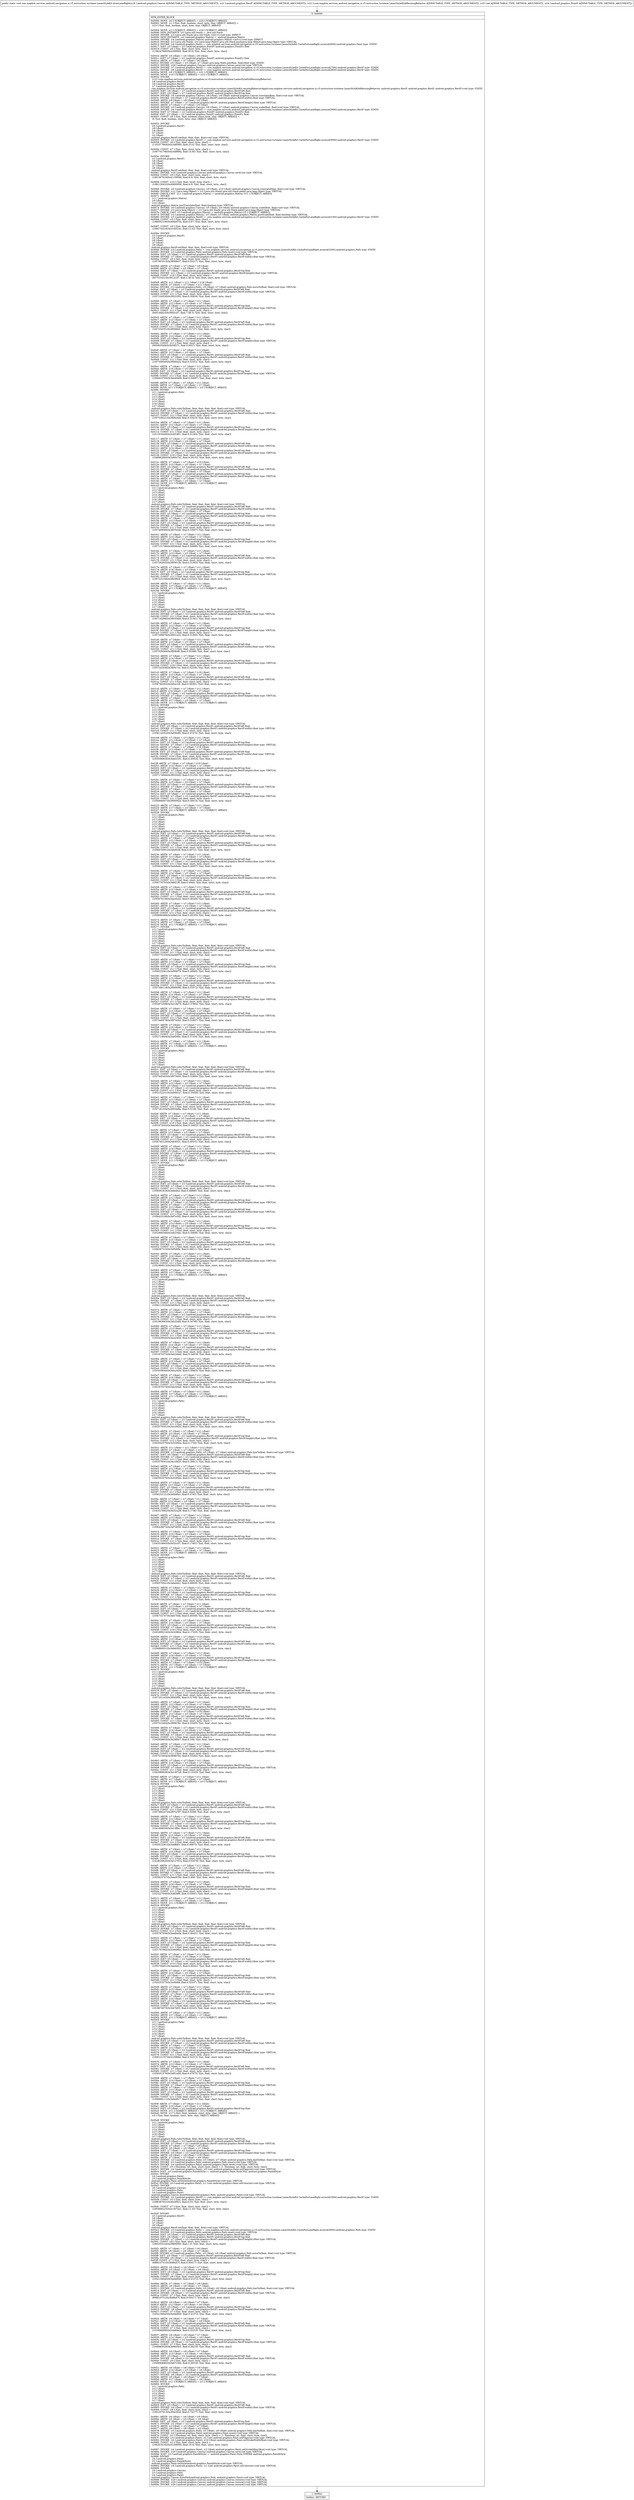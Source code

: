 digraph "CFG forcom.mapbox.services.android.navigation.ui.v5.instruction.turnlane.LanesStyleKit.drawLaneRight(Landroid\/graphics\/Canvas;Landroid\/graphics\/RectF;Lcom\/mapbox\/services\/android\/navigation\/ui\/v5\/instruction\/turnlane\/LanesStyleKit$ResizingBehavior;ILandroid\/graphics\/PointF;)V" {
Node_0 [shape=record,label="{0\:\ 0x0000|MTH_ENTER_BLOCK\l|0x0000: MOVE  (r0 I:?[OBJECT, ARRAY]) = (r20 I:?[OBJECT, ARRAY]) \l0x0002: MOVE  (r1 I:?[int, float, boolean, short, byte, char, OBJECT, ARRAY]) = \l  (r23 I:?[int, float, boolean, short, byte, char, OBJECT, ARRAY])\l \l0x0004: MOVE  (r2 I:?[OBJECT, ARRAY]) = (r24 I:?[OBJECT, ARRAY]) \l0x0006: NEW_INSTANCE  (r3 I:java.util.Stack) =  java.util.Stack \l0x0008: INVOKE  (r3 I:java.util.Stack) java.util.Stack.\<init\>():void type: DIRECT \l0x000b: NEW_INSTANCE  (r4 I:android.graphics.Matrix) =  android.graphics.Matrix \l0x000d: INVOKE  (r4 I:android.graphics.Matrix) android.graphics.Matrix.\<init\>():void type: DIRECT \l0x0010: INVOKE  (r3 I:java.util.Stack), (r4 I:java.lang.Object) java.util.Stack.push(java.lang.Object):java.lang.Object type: VIRTUAL \l0x0013: INVOKE  (r4 I:android.graphics.Paint) =  com.mapbox.services.android.navigation.ui.v5.instruction.turnlane.LanesStyleKit.CacheForLaneRight.access$2600():android.graphics.Paint type: STATIC \l0x0017: IGET  (r5 I:float) = (r2 I:android.graphics.PointF) android.graphics.PointF.x float \l0x0019: CONST  (r6 I:?[int, float, short, byte, char]) = \l  (1106247680(0x41f00000, float:30.0) ?[int, float, short, byte, char])\l \l0x001b: ARITH  (r5 I:float) = (r5 I:float) \/ (r6 I:float) \l0x001c: IGET  (r7 I:float) = (r2 I:android.graphics.PointF) android.graphics.PointF.y float \l0x001e: ARITH  (r7 I:float) = (r7 I:float) \/ (r6 I:float) \l0x001f: INVOKE  (r5 I:float) = (r5 I:float), (r7 I:float) java.lang.Math.min(float, float):float type: STATIC \l0x0023: INVOKE  (r20 I:android.graphics.Canvas) android.graphics.Canvas.save():int type: VIRTUAL \l0x0026: INVOKE  (r7 I:android.graphics.RectF) =  com.mapbox.services.android.navigation.ui.v5.instruction.turnlane.LanesStyleKit.CacheForLaneRight.access$2700():android.graphics.RectF type: STATIC \l0x002a: INVOKE  (r8 I:android.graphics.RectF) =  com.mapbox.services.android.navigation.ui.v5.instruction.turnlane.LanesStyleKit.CacheForLaneRight.access$2800():android.graphics.RectF type: STATIC \l0x002e: MOVE  (r9 I:?[OBJECT, ARRAY]) = (r21 I:?[OBJECT, ARRAY]) \l0x0030: MOVE  (r10 I:?[OBJECT, ARRAY]) = (r22 I:?[OBJECT, ARRAY]) \l0x0032: INVOKE  \l  (r10 I:com.mapbox.services.android.navigation.ui.v5.instruction.turnlane.LanesStyleKit$ResizingBehavior)\l  (r8 I:android.graphics.RectF)\l  (r9 I:android.graphics.RectF)\l  (r7 I:android.graphics.RectF)\l com.mapbox.services.android.navigation.ui.v5.instruction.turnlane.LanesStyleKit.resizingBehaviorApply(com.mapbox.services.android.navigation.ui.v5.instruction.turnlane.LanesStyleKit$ResizingBehavior, android.graphics.RectF, android.graphics.RectF, android.graphics.RectF):void type: STATIC \l0x0035: IGET  (r8 I:float) = (r7 I:android.graphics.RectF) android.graphics.RectF.left float \l0x0037: IGET  (r9 I:float) = (r7 I:android.graphics.RectF) android.graphics.RectF.top float \l0x0039: INVOKE  (r0 I:android.graphics.Canvas), (r8 I:float), (r9 I:float) android.graphics.Canvas.translate(float, float):void type: VIRTUAL \l0x003c: INVOKE  (r8 I:float) = (r7 I:android.graphics.RectF) android.graphics.RectF.width():float type: VIRTUAL \l0x0040: ARITH  (r8 I:float) = (r8 I:float) \/ (r6 I:float) \l0x0041: INVOKE  (r7 I:float) = (r7 I:android.graphics.RectF) android.graphics.RectF.height():float type: VIRTUAL \l0x0045: ARITH  (r7 I:float) = (r7 I:float) \/ (r6 I:float) \l0x0046: INVOKE  (r0 I:android.graphics.Canvas), (r8 I:float), (r7 I:float) android.graphics.Canvas.scale(float, float):void type: VIRTUAL \l0x0049: INVOKE  (r6 I:android.graphics.RectF) =  com.mapbox.services.android.navigation.ui.v5.instruction.turnlane.LanesStyleKit.CacheForLaneRight.access$2900():android.graphics.RectF type: STATIC \l0x004d: IGET  (r7 I:float) = (r2 I:android.graphics.PointF) android.graphics.PointF.x float \l0x004f: IGET  (r2 I:float) = (r2 I:android.graphics.PointF) android.graphics.PointF.y float \l0x0051: CONST  (r8 I:?[int, float, boolean, short, byte, char, OBJECT, ARRAY]) = \l  (0 ?[int, float, boolean, short, byte, char, OBJECT, ARRAY])\l \l0x0052: INVOKE  \l  (r6 I:android.graphics.RectF)\l  (r8 I:float)\l  (r8 I:float)\l  (r7 I:float)\l  (r2 I:float)\l android.graphics.RectF.set(float, float, float, float):void type: VIRTUAL \l0x0055: INVOKE  (r2 I:android.graphics.RectF) =  com.mapbox.services.android.navigation.ui.v5.instruction.turnlane.LanesStyleKit.CacheForLaneRight.access$3000():android.graphics.RectF type: STATIC \l0x0059: CONST  (r6 I:?[int, float, short, byte, char]) = \l  (1102577664(0x41b80000, float:23.0) ?[int, float, short, byte, char])\l \l0x005b: CONST  (r7 I:?[int, float, short, byte, char]) = \l  (1097701786(0x416d999a, float:14.85) ?[int, float, short, byte, char])\l \l0x005e: INVOKE  \l  (r2 I:android.graphics.RectF)\l  (r8 I:float)\l  (r8 I:float)\l  (r7 I:float)\l  (r6 I:float)\l android.graphics.RectF.set(float, float, float, float):void type: VIRTUAL \l0x0061: INVOKE  (r20 I:android.graphics.Canvas) android.graphics.Canvas.save():int type: VIRTUAL \l0x0064: CONST  (r9 I:?[int, float, short, byte, char]) = \l  (1091567616(0x41100000, float:9.0) ?[int, float, short, byte, char])\l \l0x0066: CONST  (r10 I:?[int, float, short, byte, char]) = \l  (1082130432(0x40800000, float:4.0) ?[int, float, short, byte, char])\l \l0x0068: INVOKE  (r0 I:android.graphics.Canvas), (r9 I:float), (r10 I:float) android.graphics.Canvas.translate(float, float):void type: VIRTUAL \l0x006b: INVOKE  (r11 I:java.lang.Object) = (r3 I:java.util.Stack) java.util.Stack.peek():java.lang.Object type: VIRTUAL \l0x006f: CHECK_CAST  (r11 I:android.graphics.Matrix) = (android.graphics.Matrix) (r11 I:?[OBJECT, ARRAY]) \l0x0071: INVOKE  \l  (r11 I:android.graphics.Matrix)\l  (r9 I:float)\l  (r10 I:float)\l android.graphics.Matrix.postTranslate(float, float):boolean type: VIRTUAL \l0x0074: INVOKE  (r0 I:android.graphics.Canvas), (r5 I:float), (r5 I:float) android.graphics.Canvas.scale(float, float):void type: VIRTUAL \l0x0077: INVOKE  (r3 I:java.lang.Object) = (r3 I:java.util.Stack) java.util.Stack.peek():java.lang.Object type: VIRTUAL \l0x007b: CHECK_CAST  (r3 I:android.graphics.Matrix) = (android.graphics.Matrix) (r3 I:?[OBJECT, ARRAY]) \l0x007d: INVOKE  (r3 I:android.graphics.Matrix), (r5 I:float), (r5 I:float) android.graphics.Matrix.postScale(float, float):boolean type: VIRTUAL \l0x0080: INVOKE  (r3 I:android.graphics.RectF) =  com.mapbox.services.android.navigation.ui.v5.instruction.turnlane.LanesStyleKit.CacheForLaneRight.access$3100():android.graphics.RectF type: STATIC \l0x0084: CONST  (r5 I:?[int, float, short, byte, char]) = \l  (1086052106(0x40bbd70a, float:5.87) ?[int, float, short, byte, char])\l \l0x0087: CONST  (r9 I:?[int, float, short, byte, char]) = \l  (1094734316(0x414051ec, float:12.02) ?[int, float, short, byte, char])\l \l0x008a: INVOKE  \l  (r3 I:android.graphics.RectF)\l  (r5 I:float)\l  (r8 I:float)\l  (r7 I:float)\l  (r9 I:float)\l android.graphics.RectF.set(float, float, float, float):void type: VIRTUAL \l0x008d: INVOKE  (r3 I:android.graphics.Path) =  com.mapbox.services.android.navigation.ui.v5.instruction.turnlane.LanesStyleKit.CacheForLaneRight.access$3200():android.graphics.Path type: STATIC \l0x0091: INVOKE  (r3 I:android.graphics.Path) android.graphics.Path.reset():void type: VIRTUAL \l0x0094: IGET  (r5 I:float) = (r2 I:android.graphics.RectF) android.graphics.RectF.left float \l0x0096: INVOKE  (r7 I:float) = (r2 I:android.graphics.RectF) android.graphics.RectF.width():float type: VIRTUAL \l0x009a: CONST  (r9 I:?[int, float, short, byte, char]) = \l  (1057001015(0x3f008e37, float:0.50217) ?[int, float, short, byte, char])\l \l0x009d: ARITH  (r7 I:float) = (r7 I:float) * (r9 I:float) \l0x009f: ARITH  (r5 I:float) = (r5 I:float) + (r7 I:float) \l0x00a0: IGET  (r7 I:float) = (r2 I:android.graphics.RectF) android.graphics.RectF.top float \l0x00a2: INVOKE  (r11 I:float) = (r2 I:android.graphics.RectF) android.graphics.RectF.height():float type: VIRTUAL \l0x00a6: CONST  (r18 I:?[int, float, short, byte, char]) = \l  (957533431(0x3912ccf7, float:1.4E\-4) ?[int, float, short, byte, char])\l \l0x00a9: ARITH  (r11 I:float) = (r11 I:float) * (r18 I:float) \l0x00ab: ARITH  (r7 I:float) = (r7 I:float) + (r11 I:float) \l0x00ac: INVOKE  (r3 I:android.graphics.Path), (r5 I:float), (r7 I:float) android.graphics.Path.moveTo(float, float):void type: VIRTUAL \l0x00af: IGET  (r5 I:float) = (r2 I:android.graphics.RectF) android.graphics.RectF.left float \l0x00b1: INVOKE  (r7 I:float) = (r2 I:android.graphics.RectF) android.graphics.RectF.width():float type: VIRTUAL \l0x00b5: CONST  (r11 I:?[int, float, short, byte, char]) = \l  (1057104530(0x3f022292, float:0.50834) ?[int, float, short, byte, char])\l \l0x00b8: ARITH  (r7 I:float) = (r7 I:float) * (r11 I:float) \l0x00ba: ARITH  (r12 I:float) = (r5 I:float) + (r7 I:float) \l0x00bc: IGET  (r5 I:float) = (r2 I:android.graphics.RectF) android.graphics.RectF.top float \l0x00be: INVOKE  (r7 I:float) = (r2 I:android.graphics.RectF) android.graphics.RectF.height():float type: VIRTUAL \l0x00c2: CONST  (r11 I:?[int, float, short, byte, char]) = \l  (949144823(0x3892ccf7, float:7.0E\-5) ?[int, float, short, byte, char])\l \l0x00c5: ARITH  (r7 I:float) = (r7 I:float) * (r11 I:float) \l0x00c7: ARITH  (r13 I:float) = (r5 I:float) + (r7 I:float) \l0x00c9: IGET  (r5 I:float) = (r2 I:android.graphics.RectF) android.graphics.RectF.left float \l0x00cb: INVOKE  (r7 I:float) = (r2 I:android.graphics.RectF) android.graphics.RectF.width():float type: VIRTUAL \l0x00cf: CONST  (r11 I:?[int, float, short, byte, char]) = \l  (1057254351(0x3f046bcf, float:0.51727) ?[int, float, short, byte, char])\l \l0x00d2: ARITH  (r7 I:float) = (r7 I:float) * (r11 I:float) \l0x00d4: ARITH  (r14 I:float) = (r5 I:float) + (r7 I:float) \l0x00d6: IGET  (r5 I:float) = (r2 I:android.graphics.RectF) android.graphics.RectF.top float \l0x00d8: INVOKE  (r7 I:float) = (r2 I:android.graphics.RectF) android.graphics.RectF.height():float type: VIRTUAL \l0x00dc: CONST  (r11 I:?[int, float, short, byte, char]) = \l  (993063548(0x3b30f27c, float:0.0027) ?[int, float, short, byte, char])\l \l0x00df: ARITH  (r7 I:float) = (r7 I:float) * (r11 I:float) \l0x00e1: ARITH  (r15 I:float) = (r5 I:float) + (r7 I:float) \l0x00e3: IGET  (r5 I:float) = (r2 I:android.graphics.RectF) android.graphics.RectF.left float \l0x00e5: INVOKE  (r7 I:float) = (r2 I:android.graphics.RectF) android.graphics.RectF.width():float type: VIRTUAL \l0x00e9: CONST  (r11 I:?[int, float, short, byte, char]) = \l  (1057359040(0x3f0604c0, float:0.52351) ?[int, float, short, byte, char])\l \l0x00ec: ARITH  (r7 I:float) = (r7 I:float) * (r11 I:float) \l0x00ee: ARITH  (r16 I:float) = (r5 I:float) + (r7 I:float) \l0x00f0: IGET  (r5 I:float) = (r2 I:android.graphics.RectF) android.graphics.RectF.top float \l0x00f2: INVOKE  (r7 I:float) = (r2 I:android.graphics.RectF) android.graphics.RectF.height():float type: VIRTUAL \l0x00f6: CONST  (r11 I:?[int, float, short, byte, char]) = \l  (1004823705(0x3be46499, float:0.00697) ?[int, float, short, byte, char])\l \l0x00f9: ARITH  (r7 I:float) = (r7 I:float) * (r11 I:float) \l0x00fb: ARITH  (r17 I:float) = (r5 I:float) + (r7 I:float) \l0x00fd: MOVE  (r11 I:?[OBJECT, ARRAY]) = (r3 I:?[OBJECT, ARRAY]) \l0x00fe: INVOKE  \l  (r11 I:android.graphics.Path)\l  (r12 I:float)\l  (r13 I:float)\l  (r14 I:float)\l  (r15 I:float)\l  (r16 I:float)\l  (r17 I:float)\l android.graphics.Path.cubicTo(float, float, float, float, float, float):void type: VIRTUAL \l0x0101: IGET  (r5 I:float) = (r2 I:android.graphics.RectF) android.graphics.RectF.left float \l0x0103: INVOKE  (r7 I:float) = (r2 I:android.graphics.RectF) android.graphics.RectF.width():float type: VIRTUAL \l0x0107: CONST  (r11 I:?[int, float, short, byte, char]) = \l  (1057538221(0x3f08c0ad, float:0.53419) ?[int, float, short, byte, char])\l \l0x010a: ARITH  (r7 I:float) = (r7 I:float) * (r11 I:float) \l0x010c: ARITH  (r12 I:float) = (r5 I:float) + (r7 I:float) \l0x010e: IGET  (r5 I:float) = (r2 I:android.graphics.RectF) android.graphics.RectF.top float \l0x0110: INVOKE  (r7 I:float) = (r2 I:android.graphics.RectF) android.graphics.RectF.height():float type: VIRTUAL \l0x0114: CONST  (r11 I:?[int, float, short, byte, char]) = \l  (1011816449(0x3c4f1801, float:0.01264) ?[int, float, short, byte, char])\l \l0x0117: ARITH  (r7 I:float) = (r7 I:float) * (r11 I:float) \l0x0119: ARITH  (r13 I:float) = (r5 I:float) + (r7 I:float) \l0x011b: IGET  (r5 I:float) = (r2 I:android.graphics.RectF) android.graphics.RectF.left float \l0x011d: INVOKE  (r7 I:float) = (r2 I:android.graphics.RectF) android.graphics.RectF.width():float type: VIRTUAL \l0x0121: ARITH  (r14 I:float) = (r5 I:float) + (r7 I:float) \l0x0123: IGET  (r5 I:float) = (r2 I:android.graphics.RectF) android.graphics.RectF.top float \l0x0125: INVOKE  (r7 I:float) = (r2 I:android.graphics.RectF) android.graphics.RectF.height():float type: VIRTUAL \l0x0129: CONST  (r19 I:?[int, float, short, byte, char]) = \l  (1048962883(0x3e85e743, float:0.26153) ?[int, float, short, byte, char])\l \l0x012c: ARITH  (r7 I:float) = (r7 I:float) * (r19 I:float) \l0x012e: ARITH  (r15 I:float) = (r5 I:float) + (r7 I:float) \l0x0130: IGET  (r5 I:float) = (r2 I:android.graphics.RectF) android.graphics.RectF.left float \l0x0132: INVOKE  (r7 I:float) = (r2 I:android.graphics.RectF) android.graphics.RectF.width():float type: VIRTUAL \l0x0136: ARITH  (r16 I:float) = (r5 I:float) + (r7 I:float) \l0x0138: IGET  (r5 I:float) = (r2 I:android.graphics.RectF) android.graphics.RectF.top float \l0x013a: INVOKE  (r7 I:float) = (r2 I:android.graphics.RectF) android.graphics.RectF.height():float type: VIRTUAL \l0x013e: ARITH  (r7 I:float) = (r7 I:float) * (r19 I:float) \l0x0140: ARITH  (r17 I:float) = (r5 I:float) + (r7 I:float) \l0x0142: MOVE  (r11 I:?[OBJECT, ARRAY]) = (r3 I:?[OBJECT, ARRAY]) \l0x0143: INVOKE  \l  (r11 I:android.graphics.Path)\l  (r12 I:float)\l  (r13 I:float)\l  (r14 I:float)\l  (r15 I:float)\l  (r16 I:float)\l  (r17 I:float)\l android.graphics.Path.cubicTo(float, float, float, float, float, float):void type: VIRTUAL \l0x0146: IGET  (r5 I:float) = (r2 I:android.graphics.RectF) android.graphics.RectF.left float \l0x0148: INVOKE  (r7 I:float) = (r2 I:android.graphics.RectF) android.graphics.RectF.width():float type: VIRTUAL \l0x014c: ARITH  (r12 I:float) = (r5 I:float) + (r7 I:float) \l0x014e: IGET  (r5 I:float) = (r2 I:android.graphics.RectF) android.graphics.RectF.top float \l0x0150: INVOKE  (r7 I:float) = (r2 I:android.graphics.RectF) android.graphics.RectF.height():float type: VIRTUAL \l0x0154: ARITH  (r7 I:float) = (r7 I:float) * (r19 I:float) \l0x0156: ARITH  (r13 I:float) = (r5 I:float) + (r7 I:float) \l0x0158: IGET  (r5 I:float) = (r2 I:android.graphics.RectF) android.graphics.RectF.left float \l0x015a: INVOKE  (r7 I:float) = (r2 I:android.graphics.RectF) android.graphics.RectF.width():float type: VIRTUAL \l0x015e: CONST  (r11 I:?[int, float, short, byte, char]) = \l  (1057469099(0x3f07b2ab, float:0.53007) ?[int, float, short, byte, char])\l \l0x0161: ARITH  (r7 I:float) = (r7 I:float) * (r11 I:float) \l0x0163: ARITH  (r14 I:float) = (r5 I:float) + (r7 I:float) \l0x0165: IGET  (r5 I:float) = (r2 I:android.graphics.RectF) android.graphics.RectF.top float \l0x0167: INVOKE  (r7 I:float) = (r2 I:android.graphics.RectF) android.graphics.RectF.height():float type: VIRTUAL \l0x016b: CONST  (r11 I:?[int, float, short, byte, char]) = \l  (1057131709(0x3f028cbd, float:0.50996) ?[int, float, short, byte, char])\l \l0x016e: ARITH  (r7 I:float) = (r7 I:float) * (r11 I:float) \l0x0170: ARITH  (r15 I:float) = (r5 I:float) + (r7 I:float) \l0x0172: IGET  (r5 I:float) = (r2 I:android.graphics.RectF) android.graphics.RectF.left float \l0x0174: INVOKE  (r7 I:float) = (r2 I:android.graphics.RectF) android.graphics.RectF.width():float type: VIRTUAL \l0x0178: CONST  (r11 I:?[int, float, short, byte, char]) = \l  (1057292603(0x3f05013b, float:0.51955) ?[int, float, short, byte, char])\l \l0x017b: ARITH  (r7 I:float) = (r7 I:float) * (r11 I:float) \l0x017d: ARITH  (r16 I:float) = (r5 I:float) + (r7 I:float) \l0x017f: IGET  (r5 I:float) = (r2 I:android.graphics.RectF) android.graphics.RectF.top float \l0x0181: INVOKE  (r7 I:float) = (r2 I:android.graphics.RectF) android.graphics.RectF.height():float type: VIRTUAL \l0x0185: CONST  (r11 I:?[int, float, short, byte, char]) = \l  (1057225158(0x3f03f9c6, float:0.51553) ?[int, float, short, byte, char])\l \l0x0188: ARITH  (r7 I:float) = (r7 I:float) * (r11 I:float) \l0x018a: ARITH  (r17 I:float) = (r5 I:float) + (r7 I:float) \l0x018c: MOVE  (r11 I:?[OBJECT, ARRAY]) = (r3 I:?[OBJECT, ARRAY]) \l0x018d: INVOKE  \l  (r11 I:android.graphics.Path)\l  (r12 I:float)\l  (r13 I:float)\l  (r14 I:float)\l  (r15 I:float)\l  (r16 I:float)\l  (r17 I:float)\l android.graphics.Path.cubicTo(float, float, float, float, float, float):void type: VIRTUAL \l0x0190: IGET  (r5 I:float) = (r2 I:android.graphics.RectF) android.graphics.RectF.left float \l0x0192: INVOKE  (r7 I:float) = (r2 I:android.graphics.RectF) android.graphics.RectF.width():float type: VIRTUAL \l0x0196: CONST  (r11 I:?[int, float, short, byte, char]) = \l  (1057182880(0x3f0354a0, float:0.51301) ?[int, float, short, byte, char])\l \l0x0199: ARITH  (r7 I:float) = (r7 I:float) * (r11 I:float) \l0x019b: ARITH  (r12 I:float) = (r5 I:float) + (r7 I:float) \l0x019d: IGET  (r5 I:float) = (r2 I:android.graphics.RectF) android.graphics.RectF.top float \l0x019f: INVOKE  (r7 I:float) = (r2 I:android.graphics.RectF) android.graphics.RectF.height():float type: VIRTUAL \l0x01a3: CONST  (r11 I:?[int, float, short, byte, char]) = \l  (1057298978(0x3f051a22, float:0.51993) ?[int, float, short, byte, char])\l \l0x01a6: ARITH  (r7 I:float) = (r7 I:float) * (r11 I:float) \l0x01a8: ARITH  (r13 I:float) = (r5 I:float) + (r7 I:float) \l0x01aa: IGET  (r5 I:float) = (r2 I:android.graphics.RectF) android.graphics.RectF.left float \l0x01ac: INVOKE  (r7 I:float) = (r2 I:android.graphics.RectF) android.graphics.RectF.width():float type: VIRTUAL \l0x01b0: CONST  (r11 I:?[int, float, short, byte, char]) = \l  (1057029368(0x3f00fcf8, float:0.50386) ?[int, float, short, byte, char])\l \l0x01b3: ARITH  (r7 I:float) = (r7 I:float) * (r11 I:float) \l0x01b5: ARITH  (r14 I:float) = (r5 I:float) + (r7 I:float) \l0x01b7: IGET  (r5 I:float) = (r2 I:android.graphics.RectF) android.graphics.RectF.top float \l0x01b9: INVOKE  (r7 I:float) = (r2 I:android.graphics.RectF) android.graphics.RectF.height():float type: VIRTUAL \l0x01bd: CONST  (r19 I:?[int, float, short, byte, char]) = \l  (1057343438(0x3f05c7ce, float:0.52258) ?[int, float, short, byte, char])\l \l0x01c0: ARITH  (r7 I:float) = (r7 I:float) * (r19 I:float) \l0x01c2: ARITH  (r15 I:float) = (r5 I:float) + (r7 I:float) \l0x01c4: IGET  (r5 I:float) = (r2 I:android.graphics.RectF) android.graphics.RectF.left float \l0x01c6: INVOKE  (r7 I:float) = (r2 I:android.graphics.RectF) android.graphics.RectF.width():float type: VIRTUAL \l0x01ca: CONST  (r11 I:?[int, float, short, byte, char]) = \l  (1056760262(0x3efce1c6, float:0.49391) ?[int, float, short, byte, char])\l \l0x01cd: ARITH  (r7 I:float) = (r7 I:float) * (r11 I:float) \l0x01cf: ARITH  (r16 I:float) = (r5 I:float) + (r7 I:float) \l0x01d1: IGET  (r5 I:float) = (r2 I:android.graphics.RectF) android.graphics.RectF.top float \l0x01d3: INVOKE  (r7 I:float) = (r2 I:android.graphics.RectF) android.graphics.RectF.height():float type: VIRTUAL \l0x01d7: ARITH  (r7 I:float) = (r7 I:float) * (r19 I:float) \l0x01d9: ARITH  (r17 I:float) = (r5 I:float) + (r7 I:float) \l0x01db: MOVE  (r11 I:?[OBJECT, ARRAY]) = (r3 I:?[OBJECT, ARRAY]) \l0x01dc: INVOKE  \l  (r11 I:android.graphics.Path)\l  (r12 I:float)\l  (r13 I:float)\l  (r14 I:float)\l  (r15 I:float)\l  (r16 I:float)\l  (r17 I:float)\l android.graphics.Path.cubicTo(float, float, float, float, float, float):void type: VIRTUAL \l0x01df: IGET  (r5 I:float) = (r2 I:android.graphics.RectF) android.graphics.RectF.left float \l0x01e1: INVOKE  (r7 I:float) = (r2 I:android.graphics.RectF) android.graphics.RectF.width():float type: VIRTUAL \l0x01e5: CONST  (r11 I:?[int, float, short, byte, char]) = \l  (1056116352(0x3ef30e80, float:0.47472) ?[int, float, short, byte, char])\l \l0x01e8: ARITH  (r7 I:float) = (r7 I:float) * (r11 I:float) \l0x01ea: ARITH  (r12 I:float) = (r5 I:float) + (r7 I:float) \l0x01ec: IGET  (r5 I:float) = (r2 I:android.graphics.RectF) android.graphics.RectF.top float \l0x01ee: INVOKE  (r7 I:float) = (r2 I:android.graphics.RectF) android.graphics.RectF.height():float type: VIRTUAL \l0x01f2: ARITH  (r7 I:float) = (r7 I:float) * (r19 I:float) \l0x01f4: ARITH  (r13 I:float) = (r5 I:float) + (r7 I:float) \l0x01f6: IGET  (r5 I:float) = (r2 I:android.graphics.RectF) android.graphics.RectF.left float \l0x01f8: INVOKE  (r7 I:float) = (r2 I:android.graphics.RectF) android.graphics.RectF.width():float type: VIRTUAL \l0x01fc: CONST  (r19 I:?[int, float, short, byte, char]) = \l  (1055596929(0x3eeb2181, float:0.45924) ?[int, float, short, byte, char])\l \l0x01ff: ARITH  (r7 I:float) = (r7 I:float) * (r19 I:float) \l0x0201: ARITH  (r14 I:float) = (r5 I:float) + (r7 I:float) \l0x0203: IGET  (r5 I:float) = (r2 I:android.graphics.RectF) android.graphics.RectF.top float \l0x0205: INVOKE  (r7 I:float) = (r2 I:android.graphics.RectF) android.graphics.RectF.height():float type: VIRTUAL \l0x0209: CONST  (r11 I:?[int, float, short, byte, char]) = \l  (1057174994(0x3f0335d2, float:0.51254) ?[int, float, short, byte, char])\l \l0x020c: ARITH  (r7 I:float) = (r7 I:float) * (r11 I:float) \l0x020e: ARITH  (r15 I:float) = (r5 I:float) + (r7 I:float) \l0x0210: IGET  (r5 I:float) = (r2 I:android.graphics.RectF) android.graphics.RectF.left float \l0x0212: INVOKE  (r7 I:float) = (r2 I:android.graphics.RectF) android.graphics.RectF.width():float type: VIRTUAL \l0x0216: ARITH  (r7 I:float) = (r7 I:float) * (r19 I:float) \l0x0218: ARITH  (r16 I:float) = (r5 I:float) + (r7 I:float) \l0x021a: IGET  (r5 I:float) = (r2 I:android.graphics.RectF) android.graphics.RectF.top float \l0x021c: INVOKE  (r7 I:float) = (r2 I:android.graphics.RectF) android.graphics.RectF.height():float type: VIRTUAL \l0x0220: CONST  (r11 I:?[int, float, short, byte, char]) = \l  (1056966957(0x3f00092d, float:0.50014) ?[int, float, short, byte, char])\l \l0x0223: ARITH  (r7 I:float) = (r7 I:float) * (r11 I:float) \l0x0225: ARITH  (r17 I:float) = (r5 I:float) + (r7 I:float) \l0x0227: MOVE  (r11 I:?[OBJECT, ARRAY]) = (r3 I:?[OBJECT, ARRAY]) \l0x0228: INVOKE  \l  (r11 I:android.graphics.Path)\l  (r12 I:float)\l  (r13 I:float)\l  (r14 I:float)\l  (r15 I:float)\l  (r16 I:float)\l  (r17 I:float)\l android.graphics.Path.cubicTo(float, float, float, float, float, float):void type: VIRTUAL \l0x022b: IGET  (r5 I:float) = (r2 I:android.graphics.RectF) android.graphics.RectF.left float \l0x022d: INVOKE  (r7 I:float) = (r2 I:android.graphics.RectF) android.graphics.RectF.width():float type: VIRTUAL \l0x0231: ARITH  (r7 I:float) = (r7 I:float) * (r19 I:float) \l0x0233: ARITH  (r12 I:float) = (r5 I:float) + (r7 I:float) \l0x0235: IGET  (r5 I:float) = (r2 I:android.graphics.RectF) android.graphics.RectF.top float \l0x0237: INVOKE  (r7 I:float) = (r2 I:android.graphics.RectF) android.graphics.RectF.height():float type: VIRTUAL \l0x023b: CONST  (r11 I:?[int, float, short, byte, char]) = \l  (1056870991(0x3efe924f, float:0.49721) ?[int, float, short, byte, char])\l \l0x023e: ARITH  (r7 I:float) = (r7 I:float) * (r11 I:float) \l0x0240: ARITH  (r13 I:float) = (r5 I:float) + (r7 I:float) \l0x0242: IGET  (r5 I:float) = (r2 I:android.graphics.RectF) android.graphics.RectF.left float \l0x0244: INVOKE  (r7 I:float) = (r2 I:android.graphics.RectF) android.graphics.RectF.width():float type: VIRTUAL \l0x0248: CONST  (r11 I:?[int, float, short, byte, char]) = \l  (1055624780(0x3eeb8e4c, float:0.46007) ?[int, float, short, byte, char])\l \l0x024b: ARITH  (r7 I:float) = (r7 I:float) * (r11 I:float) \l0x024d: ARITH  (r14 I:float) = (r5 I:float) + (r7 I:float) \l0x024f: IGET  (r5 I:float) = (r2 I:android.graphics.RectF) android.graphics.RectF.top float \l0x0251: INVOKE  (r7 I:float) = (r2 I:android.graphics.RectF) android.graphics.RectF.height():float type: VIRTUAL \l0x0255: CONST  (r11 I:?[int, float, short, byte, char]) = \l  (1056776703(0x3efd21ff, float:0.4944) ?[int, float, short, byte, char])\l \l0x0258: ARITH  (r7 I:float) = (r7 I:float) * (r11 I:float) \l0x025a: ARITH  (r15 I:float) = (r5 I:float) + (r7 I:float) \l0x025c: IGET  (r5 I:float) = (r2 I:android.graphics.RectF) android.graphics.RectF.left float \l0x025e: INVOKE  (r7 I:float) = (r2 I:android.graphics.RectF) android.graphics.RectF.width():float type: VIRTUAL \l0x0262: CONST  (r11 I:?[int, float, short, byte, char]) = \l  (1055679138(0x3eec62a2, float:0.46169) ?[int, float, short, byte, char])\l \l0x0265: ARITH  (r7 I:float) = (r7 I:float) * (r11 I:float) \l0x0267: ARITH  (r16 I:float) = (r5 I:float) + (r7 I:float) \l0x0269: IGET  (r5 I:float) = (r2 I:android.graphics.RectF) android.graphics.RectF.top float \l0x026b: INVOKE  (r7 I:float) = (r2 I:android.graphics.RectF) android.graphics.RectF.height():float type: VIRTUAL \l0x026f: CONST  (r11 I:?[int, float, short, byte, char]) = \l  (1056690468(0x3efbd124, float:0.49183) ?[int, float, short, byte, char])\l \l0x0272: ARITH  (r7 I:float) = (r7 I:float) * (r11 I:float) \l0x0274: ARITH  (r17 I:float) = (r5 I:float) + (r7 I:float) \l0x0276: MOVE  (r11 I:?[OBJECT, ARRAY]) = (r3 I:?[OBJECT, ARRAY]) \l0x0277: INVOKE  \l  (r11 I:android.graphics.Path)\l  (r12 I:float)\l  (r13 I:float)\l  (r14 I:float)\l  (r15 I:float)\l  (r16 I:float)\l  (r17 I:float)\l android.graphics.Path.cubicTo(float, float, float, float, float, float):void type: VIRTUAL \l0x027a: IGET  (r5 I:float) = (r2 I:android.graphics.RectF) android.graphics.RectF.left float \l0x027c: INVOKE  (r7 I:float) = (r2 I:android.graphics.RectF) android.graphics.RectF.width():float type: VIRTUAL \l0x0280: CONST  (r11 I:?[int, float, short, byte, char]) = \l  (1055775103(0x3eedd97f, float:0.46455) ?[int, float, short, byte, char])\l \l0x0283: ARITH  (r7 I:float) = (r7 I:float) * (r11 I:float) \l0x0285: ARITH  (r12 I:float) = (r5 I:float) + (r7 I:float) \l0x0287: IGET  (r5 I:float) = (r2 I:android.graphics.RectF) android.graphics.RectF.top float \l0x0289: INVOKE  (r7 I:float) = (r2 I:android.graphics.RectF) android.graphics.RectF.height():float type: VIRTUAL \l0x028d: CONST  (r11 I:?[int, float, short, byte, char]) = \l  (1056522361(0x3ef94079, float:0.48682) ?[int, float, short, byte, char])\l \l0x0290: ARITH  (r7 I:float) = (r7 I:float) * (r11 I:float) \l0x0292: ARITH  (r13 I:float) = (r5 I:float) + (r7 I:float) \l0x0294: IGET  (r5 I:float) = (r2 I:android.graphics.RectF) android.graphics.RectF.left float \l0x0296: INVOKE  (r7 I:float) = (r2 I:android.graphics.RectF) android.graphics.RectF.width():float type: VIRTUAL \l0x029a: CONST  (r11 I:?[int, float, short, byte, char]) = \l  (1057396118(0x3f069596, float:0.52572) ?[int, float, short, byte, char])\l \l0x029d: ARITH  (r7 I:float) = (r7 I:float) * (r11 I:float) \l0x029f: ARITH  (r14 I:float) = (r5 I:float) + (r7 I:float) \l0x02a1: IGET  (r5 I:float) = (r2 I:android.graphics.RectF) android.graphics.RectF.top float \l0x02a3: INVOKE  (r7 I:float) = (r2 I:android.graphics.RectF) android.graphics.RectF.height():float type: VIRTUAL \l0x02a7: CONST  (r11 I:?[int, float, short, byte, char]) = \l  (1052872309(0x3ec18e75, float:0.37804) ?[int, float, short, byte, char])\l \l0x02aa: ARITH  (r7 I:float) = (r7 I:float) * (r11 I:float) \l0x02ac: ARITH  (r15 I:float) = (r5 I:float) + (r7 I:float) \l0x02ae: IGET  (r5 I:float) = (r2 I:android.graphics.RectF) android.graphics.RectF.left float \l0x02b0: INVOKE  (r7 I:float) = (r2 I:android.graphics.RectF) android.graphics.RectF.width():float type: VIRTUAL \l0x02b4: CONST  (r11 I:?[int, float, short, byte, char]) = \l  (1057440578(0x3f074342, float:0.52837) ?[int, float, short, byte, char])\l \l0x02b7: ARITH  (r7 I:float) = (r7 I:float) * (r11 I:float) \l0x02b9: ARITH  (r16 I:float) = (r5 I:float) + (r7 I:float) \l0x02bb: IGET  (r5 I:float) = (r2 I:android.graphics.RectF) android.graphics.RectF.top float \l0x02bd: INVOKE  (r7 I:float) = (r2 I:android.graphics.RectF) android.graphics.RectF.height():float type: VIRTUAL \l0x02c1: CONST  (r11 I:?[int, float, short, byte, char]) = \l  (1052714604(0x3ebf266c, float:0.37334) ?[int, float, short, byte, char])\l \l0x02c4: ARITH  (r7 I:float) = (r7 I:float) * (r11 I:float) \l0x02c6: ARITH  (r17 I:float) = (r5 I:float) + (r7 I:float) \l0x02c8: MOVE  (r11 I:?[OBJECT, ARRAY]) = (r3 I:?[OBJECT, ARRAY]) \l0x02c9: INVOKE  \l  (r11 I:android.graphics.Path)\l  (r12 I:float)\l  (r13 I:float)\l  (r14 I:float)\l  (r15 I:float)\l  (r16 I:float)\l  (r17 I:float)\l android.graphics.Path.cubicTo(float, float, float, float, float, float):void type: VIRTUAL \l0x02cc: IGET  (r5 I:float) = (r2 I:android.graphics.RectF) android.graphics.RectF.left float \l0x02ce: INVOKE  (r7 I:float) = (r2 I:android.graphics.RectF) android.graphics.RectF.width():float type: VIRTUAL \l0x02d2: CONST  (r11 I:?[int, float, short, byte, char]) = \l  (1057445443(0x3f075643, float:0.52866) ?[int, float, short, byte, char])\l \l0x02d5: ARITH  (r7 I:float) = (r7 I:float) * (r11 I:float) \l0x02d7: ARITH  (r12 I:float) = (r5 I:float) + (r7 I:float) \l0x02d9: IGET  (r5 I:float) = (r2 I:android.graphics.RectF) android.graphics.RectF.top float \l0x02db: INVOKE  (r7 I:float) = (r2 I:android.graphics.RectF) android.graphics.RectF.height():float type: VIRTUAL \l0x02df: CONST  (r11 I:?[int, float, short, byte, char]) = \l  (1052152231(0x3eb691a7, float:0.35658) ?[int, float, short, byte, char])\l \l0x02e2: ARITH  (r7 I:float) = (r7 I:float) * (r11 I:float) \l0x02e4: ARITH  (r13 I:float) = (r5 I:float) + (r7 I:float) \l0x02e6: IGET  (r5 I:float) = (r2 I:android.graphics.RectF) android.graphics.RectF.left float \l0x02e8: INVOKE  (r7 I:float) = (r2 I:android.graphics.RectF) android.graphics.RectF.width():float type: VIRTUAL \l0x02ec: CONST  (r11 I:?[int, float, short, byte, char]) = \l  (1057181034(0x3f034d6a, float:0.5129) ?[int, float, short, byte, char])\l \l0x02ef: ARITH  (r7 I:float) = (r7 I:float) * (r11 I:float) \l0x02f1: ARITH  (r14 I:float) = (r5 I:float) + (r7 I:float) \l0x02f3: IGET  (r5 I:float) = (r2 I:android.graphics.RectF) android.graphics.RectF.top float \l0x02f5: INVOKE  (r7 I:float) = (r2 I:android.graphics.RectF) android.graphics.RectF.height():float type: VIRTUAL \l0x02f9: CONST  (r19 I:?[int, float, short, byte, char]) = \l  (1051872052(0x3eb24b34, float:0.34823) ?[int, float, short, byte, char])\l \l0x02fc: ARITH  (r7 I:float) = (r7 I:float) * (r19 I:float) \l0x02fe: ARITH  (r15 I:float) = (r5 I:float) + (r7 I:float) \l0x0300: IGET  (r5 I:float) = (r2 I:android.graphics.RectF) android.graphics.RectF.left float \l0x0302: INVOKE  (r7 I:float) = (r2 I:android.graphics.RectF) android.graphics.RectF.width():float type: VIRTUAL \l0x0306: CONST  (r11 I:?[int, float, short, byte, char]) = \l  (1056740129(0x3efc9321, float:0.49331) ?[int, float, short, byte, char])\l \l0x0309: ARITH  (r7 I:float) = (r7 I:float) * (r11 I:float) \l0x030b: ARITH  (r16 I:float) = (r5 I:float) + (r7 I:float) \l0x030d: IGET  (r5 I:float) = (r2 I:android.graphics.RectF) android.graphics.RectF.top float \l0x030f: INVOKE  (r7 I:float) = (r2 I:android.graphics.RectF) android.graphics.RectF.height():float type: VIRTUAL \l0x0313: ARITH  (r7 I:float) = (r7 I:float) * (r19 I:float) \l0x0315: ARITH  (r17 I:float) = (r5 I:float) + (r7 I:float) \l0x0317: MOVE  (r11 I:?[OBJECT, ARRAY]) = (r3 I:?[OBJECT, ARRAY]) \l0x0318: INVOKE  \l  (r11 I:android.graphics.Path)\l  (r12 I:float)\l  (r13 I:float)\l  (r14 I:float)\l  (r15 I:float)\l  (r16 I:float)\l  (r17 I:float)\l android.graphics.Path.cubicTo(float, float, float, float, float, float):void type: VIRTUAL \l0x031b: IGET  (r5 I:float) = (r2 I:android.graphics.RectF) android.graphics.RectF.left float \l0x031d: INVOKE  (r7 I:float) = (r2 I:android.graphics.RectF) android.graphics.RectF.width():float type: VIRTUAL \l0x0321: CONST  (r11 I:?[int, float, short, byte, char]) = \l  (1056591818(0x3efa4fca, float:0.48889) ?[int, float, short, byte, char])\l \l0x0324: ARITH  (r7 I:float) = (r7 I:float) * (r11 I:float) \l0x0326: ARITH  (r12 I:float) = (r5 I:float) + (r7 I:float) \l0x0328: IGET  (r5 I:float) = (r2 I:android.graphics.RectF) android.graphics.RectF.top float \l0x032a: INVOKE  (r7 I:float) = (r2 I:android.graphics.RectF) android.graphics.RectF.height():float type: VIRTUAL \l0x032e: ARITH  (r7 I:float) = (r7 I:float) * (r19 I:float) \l0x0330: ARITH  (r13 I:float) = (r5 I:float) + (r7 I:float) \l0x0332: IGET  (r5 I:float) = (r2 I:android.graphics.RectF) android.graphics.RectF.left float \l0x0334: INVOKE  (r7 I:float) = (r2 I:android.graphics.RectF) android.graphics.RectF.width():float type: VIRTUAL \l0x0338: CONST  (r11 I:?[int, float, short, byte, char]) = \l  (1056433106(0x3ef7e3d2, float:0.48416) ?[int, float, short, byte, char])\l \l0x033b: ARITH  (r7 I:float) = (r7 I:float) * (r11 I:float) \l0x033d: ARITH  (r14 I:float) = (r5 I:float) + (r7 I:float) \l0x033f: IGET  (r5 I:float) = (r2 I:android.graphics.RectF) android.graphics.RectF.top float \l0x0341: INVOKE  (r7 I:float) = (r2 I:android.graphics.RectF) android.graphics.RectF.height():float type: VIRTUAL \l0x0345: CONST  (r11 I:?[int, float, short, byte, char]) = \l  (1051866348(0x3eb234ec, float:0.34806) ?[int, float, short, byte, char])\l \l0x0348: ARITH  (r7 I:float) = (r7 I:float) * (r11 I:float) \l0x034a: ARITH  (r15 I:float) = (r5 I:float) + (r7 I:float) \l0x034c: IGET  (r5 I:float) = (r2 I:android.graphics.RectF) android.graphics.RectF.left float \l0x034e: INVOKE  (r7 I:float) = (r2 I:android.graphics.RectF) android.graphics.RectF.width():float type: VIRTUAL \l0x0352: CONST  (r11 I:?[int, float, short, byte, char]) = \l  (1056297210(0x3ef5d0fa, float:0.48011) ?[int, float, short, byte, char])\l \l0x0355: ARITH  (r7 I:float) = (r7 I:float) * (r11 I:float) \l0x0357: ARITH  (r16 I:float) = (r5 I:float) + (r7 I:float) \l0x0359: IGET  (r5 I:float) = (r2 I:android.graphics.RectF) android.graphics.RectF.top float \l0x035b: INVOKE  (r7 I:float) = (r2 I:android.graphics.RectF) android.graphics.RectF.height():float type: VIRTUAL \l0x035f: CONST  (r11 I:?[int, float, short, byte, char]) = \l  (1051866012(0x3eb2339c, float:0.34805) ?[int, float, short, byte, char])\l \l0x0362: ARITH  (r7 I:float) = (r7 I:float) * (r11 I:float) \l0x0364: ARITH  (r17 I:float) = (r5 I:float) + (r7 I:float) \l0x0366: MOVE  (r11 I:?[OBJECT, ARRAY]) = (r3 I:?[OBJECT, ARRAY]) \l0x0367: INVOKE  \l  (r11 I:android.graphics.Path)\l  (r12 I:float)\l  (r13 I:float)\l  (r14 I:float)\l  (r15 I:float)\l  (r16 I:float)\l  (r17 I:float)\l android.graphics.Path.cubicTo(float, float, float, float, float, float):void type: VIRTUAL \l0x036a: IGET  (r5 I:float) = (r2 I:android.graphics.RectF) android.graphics.RectF.left float \l0x036c: INVOKE  (r7 I:float) = (r2 I:android.graphics.RectF) android.graphics.RectF.width():float type: VIRTUAL \l0x0370: CONST  (r11 I:?[int, float, short, byte, char]) = \l  (1056112325(0x3ef2fec5, float:0.4746) ?[int, float, short, byte, char])\l \l0x0373: ARITH  (r7 I:float) = (r7 I:float) * (r11 I:float) \l0x0375: ARITH  (r12 I:float) = (r5 I:float) + (r7 I:float) \l0x0377: IGET  (r5 I:float) = (r2 I:android.graphics.RectF) android.graphics.RectF.top float \l0x0379: INVOKE  (r7 I:float) = (r2 I:android.graphics.RectF) android.graphics.RectF.height():float type: VIRTUAL \l0x037d: CONST  (r11 I:?[int, float, short, byte, char]) = \l  (1051863663(0x3eb22a6f, float:0.34798) ?[int, float, short, byte, char])\l \l0x0380: ARITH  (r7 I:float) = (r7 I:float) * (r11 I:float) \l0x0382: ARITH  (r13 I:float) = (r5 I:float) + (r7 I:float) \l0x0384: IGET  (r5 I:float) = (r2 I:android.graphics.RectF) android.graphics.RectF.left float \l0x0386: INVOKE  (r7 I:float) = (r2 I:android.graphics.RectF) android.graphics.RectF.width():float type: VIRTUAL \l0x038a: CONST  (r11 I:?[int, float, short, byte, char]) = \l  (1053439044(0x3eca3444, float:0.39493) ?[int, float, short, byte, char])\l \l0x038d: ARITH  (r7 I:float) = (r7 I:float) * (r11 I:float) \l0x038f: ARITH  (r14 I:float) = (r5 I:float) + (r7 I:float) \l0x0391: IGET  (r5 I:float) = (r2 I:android.graphics.RectF) android.graphics.RectF.top float \l0x0393: INVOKE  (r7 I:float) = (r2 I:android.graphics.RectF) android.graphics.RectF.height():float type: VIRTUAL \l0x0397: CONST  (r11 I:?[int, float, short, byte, char]) = \l  (1051870374(0x3eb244a6, float:0.34818) ?[int, float, short, byte, char])\l \l0x039a: ARITH  (r7 I:float) = (r7 I:float) * (r11 I:float) \l0x039c: ARITH  (r15 I:float) = (r5 I:float) + (r7 I:float) \l0x039e: IGET  (r5 I:float) = (r2 I:android.graphics.RectF) android.graphics.RectF.left float \l0x03a0: INVOKE  (r7 I:float) = (r2 I:android.graphics.RectF) android.graphics.RectF.width():float type: VIRTUAL \l0x03a4: CONST  (r11 I:?[int, float, short, byte, char]) = \l  (1053439044(0x3eca3444, float:0.39493) ?[int, float, short, byte, char])\l \l0x03a7: ARITH  (r7 I:float) = (r7 I:float) * (r11 I:float) \l0x03a9: ARITH  (r16 I:float) = (r5 I:float) + (r7 I:float) \l0x03ab: IGET  (r5 I:float) = (r2 I:android.graphics.RectF) android.graphics.RectF.top float \l0x03ad: INVOKE  (r7 I:float) = (r2 I:android.graphics.RectF) android.graphics.RectF.height():float type: VIRTUAL \l0x03b1: CONST  (r11 I:?[int, float, short, byte, char]) = \l  (1051870374(0x3eb244a6, float:0.34818) ?[int, float, short, byte, char])\l \l0x03b4: ARITH  (r7 I:float) = (r7 I:float) * (r11 I:float) \l0x03b6: ARITH  (r17 I:float) = (r5 I:float) + (r7 I:float) \l0x03b8: MOVE  (r11 I:?[OBJECT, ARRAY]) = (r3 I:?[OBJECT, ARRAY]) \l0x03b9: INVOKE  \l  (r11 I:android.graphics.Path)\l  (r12 I:float)\l  (r13 I:float)\l  (r14 I:float)\l  (r15 I:float)\l  (r16 I:float)\l  (r17 I:float)\l android.graphics.Path.cubicTo(float, float, float, float, float, float):void type: VIRTUAL \l0x03bc: IGET  (r5 I:float) = (r2 I:android.graphics.RectF) android.graphics.RectF.left float \l0x03be: INVOKE  (r7 I:float) = (r2 I:android.graphics.RectF) android.graphics.RectF.width():float type: VIRTUAL \l0x03c2: CONST  (r11 I:?[int, float, short, byte, char]) = \l  (1053579301(0x3ecc5825, float:0.39911) ?[int, float, short, byte, char])\l \l0x03c5: ARITH  (r7 I:float) = (r7 I:float) * (r11 I:float) \l0x03c7: ARITH  (r5 I:float) = (r5 I:float) + (r7 I:float) \l0x03c8: IGET  (r7 I:float) = (r2 I:android.graphics.RectF) android.graphics.RectF.top float \l0x03ca: INVOKE  (r11 I:float) = (r2 I:android.graphics.RectF) android.graphics.RectF.height():float type: VIRTUAL \l0x03ce: CONST  (r12 I:?[int, float, short, byte, char]) = \l  (1043502570(0x3e3295ea, float:0.1744) ?[int, float, short, byte, char])\l \l0x03d1: ARITH  (r11 I:float) = (r11 I:float) * (r12 I:float) \l0x03d3: ARITH  (r7 I:float) = (r7 I:float) + (r11 I:float) \l0x03d4: INVOKE  (r3 I:android.graphics.Path), (r5 I:float), (r7 I:float) android.graphics.Path.lineTo(float, float):void type: VIRTUAL \l0x03d7: IGET  (r5 I:float) = (r2 I:android.graphics.RectF) android.graphics.RectF.left float \l0x03d9: INVOKE  (r7 I:float) = (r2 I:android.graphics.RectF) android.graphics.RectF.width():float type: VIRTUAL \l0x03dd: CONST  (r11 I:?[int, float, short, byte, char]) = \l  (1053579301(0x3ecc5825, float:0.39911) ?[int, float, short, byte, char])\l \l0x03e0: ARITH  (r7 I:float) = (r7 I:float) * (r11 I:float) \l0x03e2: ARITH  (r12 I:float) = (r5 I:float) + (r7 I:float) \l0x03e4: IGET  (r5 I:float) = (r2 I:android.graphics.RectF) android.graphics.RectF.top float \l0x03e6: INVOKE  (r7 I:float) = (r2 I:android.graphics.RectF) android.graphics.RectF.height():float type: VIRTUAL \l0x03ea: CONST  (r11 I:?[int, float, short, byte, char]) = \l  (1043502570(0x3e3295ea, float:0.1744) ?[int, float, short, byte, char])\l \l0x03ed: ARITH  (r7 I:float) = (r7 I:float) * (r11 I:float) \l0x03ef: ARITH  (r13 I:float) = (r5 I:float) + (r7 I:float) \l0x03f1: IGET  (r5 I:float) = (r2 I:android.graphics.RectF) android.graphics.RectF.left float \l0x03f3: INVOKE  (r7 I:float) = (r2 I:android.graphics.RectF) android.graphics.RectF.width():float type: VIRTUAL \l0x03f7: CONST  (r11 I:?[int, float, short, byte, char]) = \l  (1056233121(0x3ef4d6a1, float:0.4782) ?[int, float, short, byte, char])\l \l0x03fa: ARITH  (r7 I:float) = (r7 I:float) * (r11 I:float) \l0x03fc: ARITH  (r14 I:float) = (r5 I:float) + (r7 I:float) \l0x03fe: IGET  (r5 I:float) = (r2 I:android.graphics.RectF) android.graphics.RectF.top float \l0x0400: INVOKE  (r7 I:float) = (r2 I:android.graphics.RectF) android.graphics.RectF.height():float type: VIRTUAL \l0x0404: CONST  (r11 I:?[int, float, short, byte, char]) = \l  (1043515992(0x3e32ca58, float:0.1746) ?[int, float, short, byte, char])\l \l0x0407: ARITH  (r7 I:float) = (r7 I:float) * (r11 I:float) \l0x0409: ARITH  (r15 I:float) = (r5 I:float) + (r7 I:float) \l0x040b: IGET  (r5 I:float) = (r2 I:android.graphics.RectF) android.graphics.RectF.left float \l0x040d: INVOKE  (r7 I:float) = (r2 I:android.graphics.RectF) android.graphics.RectF.width():float type: VIRTUAL \l0x0411: CONST  (r11 I:?[int, float, short, byte, char]) = \l  (1056428073(0x3ef7d029, float:0.48401) ?[int, float, short, byte, char])\l \l0x0414: ARITH  (r7 I:float) = (r7 I:float) * (r11 I:float) \l0x0416: ARITH  (r16 I:float) = (r5 I:float) + (r7 I:float) \l0x0418: IGET  (r5 I:float) = (r2 I:android.graphics.RectF) android.graphics.RectF.top float \l0x041a: INVOKE  (r7 I:float) = (r2 I:android.graphics.RectF) android.graphics.RectF.height():float type: VIRTUAL \l0x041e: CONST  (r11 I:?[int, float, short, byte, char]) = \l  (1043516663(0x3e32ccf7, float:0.17461) ?[int, float, short, byte, char])\l \l0x0421: ARITH  (r7 I:float) = (r7 I:float) * (r11 I:float) \l0x0423: ARITH  (r17 I:float) = (r5 I:float) + (r7 I:float) \l0x0425: MOVE  (r11 I:?[OBJECT, ARRAY]) = (r3 I:?[OBJECT, ARRAY]) \l0x0426: INVOKE  \l  (r11 I:android.graphics.Path)\l  (r12 I:float)\l  (r13 I:float)\l  (r14 I:float)\l  (r15 I:float)\l  (r16 I:float)\l  (r17 I:float)\l android.graphics.Path.cubicTo(float, float, float, float, float, float):void type: VIRTUAL \l0x0429: IGET  (r5 I:float) = (r2 I:android.graphics.RectF) android.graphics.RectF.left float \l0x042b: INVOKE  (r7 I:float) = (r2 I:android.graphics.RectF) android.graphics.RectF.width():float type: VIRTUAL \l0x042f: CONST  (r11 I:?[int, float, short, byte, char]) = \l  (1056575041(0x3efa0e41, float:0.48839) ?[int, float, short, byte, char])\l \l0x0432: ARITH  (r7 I:float) = (r7 I:float) * (r11 I:float) \l0x0434: ARITH  (r12 I:float) = (r5 I:float) + (r7 I:float) \l0x0436: IGET  (r5 I:float) = (r2 I:android.graphics.RectF) android.graphics.RectF.top float \l0x0438: INVOKE  (r7 I:float) = (r2 I:android.graphics.RectF) android.graphics.RectF.height():float type: VIRTUAL \l0x043c: CONST  (r11 I:?[int, float, short, byte, char]) = \l  (1043510623(0x3e32b55f, float:0.17452) ?[int, float, short, byte, char])\l \l0x043f: ARITH  (r7 I:float) = (r7 I:float) * (r11 I:float) \l0x0441: ARITH  (r13 I:float) = (r5 I:float) + (r7 I:float) \l0x0443: IGET  (r5 I:float) = (r2 I:android.graphics.RectF) android.graphics.RectF.left float \l0x0445: INVOKE  (r7 I:float) = (r2 I:android.graphics.RectF) android.graphics.RectF.width():float type: VIRTUAL \l0x0449: CONST  (r11 I:?[int, float, short, byte, char]) = \l  (1056732747(0x3efc764b, float:0.49309) ?[int, float, short, byte, char])\l \l0x044c: ARITH  (r7 I:float) = (r7 I:float) * (r11 I:float) \l0x044e: ARITH  (r14 I:float) = (r5 I:float) + (r7 I:float) \l0x0450: IGET  (r5 I:float) = (r2 I:android.graphics.RectF) android.graphics.RectF.top float \l0x0452: INVOKE  (r7 I:float) = (r2 I:android.graphics.RectF) android.graphics.RectF.height():float type: VIRTUAL \l0x0456: CONST  (r19 I:?[int, float, short, byte, char]) = \l  (1043499214(0x3e3288ce, float:0.17435) ?[int, float, short, byte, char])\l \l0x0459: ARITH  (r7 I:float) = (r7 I:float) * (r19 I:float) \l0x045b: ARITH  (r15 I:float) = (r5 I:float) + (r7 I:float) \l0x045d: IGET  (r5 I:float) = (r2 I:android.graphics.RectF) android.graphics.RectF.left float \l0x045f: INVOKE  (r7 I:float) = (r2 I:android.graphics.RectF) android.graphics.RectF.width():float type: VIRTUAL \l0x0463: CONST  (r11 I:?[int, float, short, byte, char]) = \l  (1056880051(0x3efeb5b3, float:0.49748) ?[int, float, short, byte, char])\l \l0x0466: ARITH  (r7 I:float) = (r7 I:float) * (r11 I:float) \l0x0468: ARITH  (r16 I:float) = (r5 I:float) + (r7 I:float) \l0x046a: IGET  (r5 I:float) = (r2 I:android.graphics.RectF) android.graphics.RectF.top float \l0x046c: INVOKE  (r7 I:float) = (r2 I:android.graphics.RectF) android.graphics.RectF.height():float type: VIRTUAL \l0x0470: ARITH  (r7 I:float) = (r7 I:float) * (r19 I:float) \l0x0472: ARITH  (r17 I:float) = (r5 I:float) + (r7 I:float) \l0x0474: MOVE  (r11 I:?[OBJECT, ARRAY]) = (r3 I:?[OBJECT, ARRAY]) \l0x0475: INVOKE  \l  (r11 I:android.graphics.Path)\l  (r12 I:float)\l  (r13 I:float)\l  (r14 I:float)\l  (r15 I:float)\l  (r16 I:float)\l  (r17 I:float)\l android.graphics.Path.cubicTo(float, float, float, float, float, float):void type: VIRTUAL \l0x0478: IGET  (r5 I:float) = (r2 I:android.graphics.RectF) android.graphics.RectF.left float \l0x047a: INVOKE  (r7 I:float) = (r2 I:android.graphics.RectF) android.graphics.RectF.width():float type: VIRTUAL \l0x047e: CONST  (r11 I:?[int, float, short, byte, char]) = \l  (1057251163(0x3f045f5b, float:0.51708) ?[int, float, short, byte, char])\l \l0x0481: ARITH  (r7 I:float) = (r7 I:float) * (r11 I:float) \l0x0483: ARITH  (r12 I:float) = (r5 I:float) + (r7 I:float) \l0x0485: IGET  (r5 I:float) = (r2 I:android.graphics.RectF) android.graphics.RectF.top float \l0x0487: INVOKE  (r7 I:float) = (r2 I:android.graphics.RectF) android.graphics.RectF.height():float type: VIRTUAL \l0x048b: ARITH  (r7 I:float) = (r7 I:float) * (r19 I:float) \l0x048d: ARITH  (r13 I:float) = (r5 I:float) + (r7 I:float) \l0x048f: IGET  (r5 I:float) = (r2 I:android.graphics.RectF) android.graphics.RectF.left float \l0x0491: INVOKE  (r7 I:float) = (r2 I:android.graphics.RectF) android.graphics.RectF.width():float type: VIRTUAL \l0x0495: CONST  (r11 I:?[int, float, short, byte, char]) = \l  (1057515404(0x3f08678c, float:0.53283) ?[int, float, short, byte, char])\l \l0x0498: ARITH  (r7 I:float) = (r7 I:float) * (r11 I:float) \l0x049a: ARITH  (r14 I:float) = (r5 I:float) + (r7 I:float) \l0x049c: IGET  (r5 I:float) = (r2 I:android.graphics.RectF) android.graphics.RectF.top float \l0x049e: INVOKE  (r7 I:float) = (r2 I:android.graphics.RectF) android.graphics.RectF.height():float type: VIRTUAL \l0x04a2: CONST  (r11 I:?[int, float, short, byte, char]) = \l  (1042938855(0x3e29fbe7, float:0.166) ?[int, float, short, byte, char])\l \l0x04a5: ARITH  (r7 I:float) = (r7 I:float) * (r11 I:float) \l0x04a7: ARITH  (r15 I:float) = (r5 I:float) + (r7 I:float) \l0x04a9: IGET  (r5 I:float) = (r2 I:android.graphics.RectF) android.graphics.RectF.left float \l0x04ab: INVOKE  (r7 I:float) = (r2 I:android.graphics.RectF) android.graphics.RectF.width():float type: VIRTUAL \l0x04af: CONST  (r11 I:?[int, float, short, byte, char]) = \l  (1057515404(0x3f08678c, float:0.53283) ?[int, float, short, byte, char])\l \l0x04b2: ARITH  (r7 I:float) = (r7 I:float) * (r11 I:float) \l0x04b4: ARITH  (r16 I:float) = (r5 I:float) + (r7 I:float) \l0x04b6: IGET  (r5 I:float) = (r2 I:android.graphics.RectF) android.graphics.RectF.top float \l0x04b8: INVOKE  (r7 I:float) = (r2 I:android.graphics.RectF) android.graphics.RectF.height():float type: VIRTUAL \l0x04bc: CONST  (r11 I:?[int, float, short, byte, char]) = \l  (1042089928(0x3e1d07c8, float:0.15335) ?[int, float, short, byte, char])\l \l0x04bf: ARITH  (r7 I:float) = (r7 I:float) * (r11 I:float) \l0x04c1: ARITH  (r17 I:float) = (r5 I:float) + (r7 I:float) \l0x04c3: MOVE  (r11 I:?[OBJECT, ARRAY]) = (r3 I:?[OBJECT, ARRAY]) \l0x04c4: INVOKE  \l  (r11 I:android.graphics.Path)\l  (r12 I:float)\l  (r13 I:float)\l  (r14 I:float)\l  (r15 I:float)\l  (r16 I:float)\l  (r17 I:float)\l android.graphics.Path.cubicTo(float, float, float, float, float, float):void type: VIRTUAL \l0x04c7: IGET  (r5 I:float) = (r2 I:android.graphics.RectF) android.graphics.RectF.left float \l0x04c9: INVOKE  (r7 I:float) = (r2 I:android.graphics.RectF) android.graphics.RectF.width():float type: VIRTUAL \l0x04cd: CONST  (r11 I:?[int, float, short, byte, char]) = \l  (1057466247(0x3f07a787, float:0.5299) ?[int, float, short, byte, char])\l \l0x04d0: ARITH  (r7 I:float) = (r7 I:float) * (r11 I:float) \l0x04d2: ARITH  (r12 I:float) = (r5 I:float) + (r7 I:float) \l0x04d4: IGET  (r5 I:float) = (r2 I:android.graphics.RectF) android.graphics.RectF.top float \l0x04d6: INVOKE  (r7 I:float) = (r2 I:android.graphics.RectF) android.graphics.RectF.height():float type: VIRTUAL \l0x04da: CONST  (r11 I:?[int, float, short, byte, char]) = \l  (1041498028(0x3e13ffac, float:0.14453) ?[int, float, short, byte, char])\l \l0x04dd: ARITH  (r7 I:float) = (r7 I:float) * (r11 I:float) \l0x04df: ARITH  (r13 I:float) = (r5 I:float) + (r7 I:float) \l0x04e1: IGET  (r5 I:float) = (r2 I:android.graphics.RectF) android.graphics.RectF.left float \l0x04e3: INVOKE  (r7 I:float) = (r2 I:android.graphics.RectF) android.graphics.RectF.width():float type: VIRTUAL \l0x04e7: CONST  (r11 I:?[int, float, short, byte, char]) = \l  (1055915361(0x3eeffd61, float:0.46873) ?[int, float, short, byte, char])\l \l0x04ea: ARITH  (r7 I:float) = (r7 I:float) * (r11 I:float) \l0x04ec: ARITH  (r14 I:float) = (r5 I:float) + (r7 I:float) \l0x04ee: IGET  (r5 I:float) = (r2 I:android.graphics.RectF) android.graphics.RectF.top float \l0x04f0: INVOKE  (r7 I:float) = (r2 I:android.graphics.RectF) android.graphics.RectF.height():float type: VIRTUAL \l0x04f4: CONST  (r11 I:?[int, float, short, byte, char]) = \l  (1024620820(0x3d127914, float:0.03576) ?[int, float, short, byte, char])\l \l0x04f7: ARITH  (r7 I:float) = (r7 I:float) * (r11 I:float) \l0x04f9: ARITH  (r15 I:float) = (r5 I:float) + (r7 I:float) \l0x04fb: IGET  (r5 I:float) = (r2 I:android.graphics.RectF) android.graphics.RectF.left float \l0x04fd: INVOKE  (r7 I:float) = (r2 I:android.graphics.RectF) android.graphics.RectF.width():float type: VIRTUAL \l0x0501: CONST  (r11 I:?[int, float, short, byte, char]) = \l  (1055823757(0x3eee978d, float:0.466) ?[int, float, short, byte, char])\l \l0x0504: ARITH  (r7 I:float) = (r7 I:float) * (r11 I:float) \l0x0506: ARITH  (r16 I:float) = (r5 I:float) + (r7 I:float) \l0x0508: IGET  (r5 I:float) = (r2 I:android.graphics.RectF) android.graphics.RectF.top float \l0x050a: INVOKE  (r7 I:float) = (r2 I:android.graphics.RectF) android.graphics.RectF.height():float type: VIRTUAL \l0x050e: CONST  (r11 I:?[int, float, short, byte, char]) = \l  (1023227640(0x3cfd36f8, float:0.03091) ?[int, float, short, byte, char])\l \l0x0511: ARITH  (r7 I:float) = (r7 I:float) * (r11 I:float) \l0x0513: ARITH  (r17 I:float) = (r5 I:float) + (r7 I:float) \l0x0515: MOVE  (r11 I:?[OBJECT, ARRAY]) = (r3 I:?[OBJECT, ARRAY]) \l0x0516: INVOKE  \l  (r11 I:android.graphics.Path)\l  (r12 I:float)\l  (r13 I:float)\l  (r14 I:float)\l  (r15 I:float)\l  (r16 I:float)\l  (r17 I:float)\l android.graphics.Path.cubicTo(float, float, float, float, float, float):void type: VIRTUAL \l0x0519: IGET  (r5 I:float) = (r2 I:android.graphics.RectF) android.graphics.RectF.left float \l0x051b: INVOKE  (r7 I:float) = (r2 I:android.graphics.RectF) android.graphics.RectF.width():float type: VIRTUAL \l0x051f: CONST  (r11 I:?[int, float, short, byte, char]) = \l  (1055767050(0x3eedba0a, float:0.46431) ?[int, float, short, byte, char])\l \l0x0522: ARITH  (r7 I:float) = (r7 I:float) * (r11 I:float) \l0x0524: ARITH  (r12 I:float) = (r5 I:float) + (r7 I:float) \l0x0526: IGET  (r5 I:float) = (r2 I:android.graphics.RectF) android.graphics.RectF.top float \l0x0528: INVOKE  (r7 I:float) = (r2 I:android.graphics.RectF) android.graphics.RectF.height():float type: VIRTUAL \l0x052c: CONST  (r11 I:?[int, float, short, byte, char]) = \l  (1021761982(0x3ce6d9be, float:0.02818) ?[int, float, short, byte, char])\l \l0x052f: ARITH  (r7 I:float) = (r7 I:float) * (r11 I:float) \l0x0531: ARITH  (r13 I:float) = (r5 I:float) + (r7 I:float) \l0x0533: IGET  (r5 I:float) = (r2 I:android.graphics.RectF) android.graphics.RectF.left float \l0x0535: INVOKE  (r7 I:float) = (r2 I:android.graphics.RectF) android.graphics.RectF.width():float type: VIRTUAL \l0x0539: CONST  (r19 I:?[int, float, short, byte, char]) = \l  (1055736851(0x3eed4413, float:0.46341) ?[int, float, short, byte, char])\l \l0x053c: ARITH  (r7 I:float) = (r7 I:float) * (r19 I:float) \l0x053e: ARITH  (r14 I:float) = (r5 I:float) + (r7 I:float) \l0x0540: IGET  (r5 I:float) = (r2 I:android.graphics.RectF) android.graphics.RectF.top float \l0x0542: INVOKE  (r7 I:float) = (r2 I:android.graphics.RectF) android.graphics.RectF.height():float type: VIRTUAL \l0x0546: CONST  (r11 I:?[int, float, short, byte, char]) = \l  (1020253375(0x3ccfd4bf, float:0.02537) ?[int, float, short, byte, char])\l \l0x0549: ARITH  (r7 I:float) = (r7 I:float) * (r11 I:float) \l0x054b: ARITH  (r15 I:float) = (r5 I:float) + (r7 I:float) \l0x054d: IGET  (r5 I:float) = (r2 I:android.graphics.RectF) android.graphics.RectF.left float \l0x054f: INVOKE  (r7 I:float) = (r2 I:android.graphics.RectF) android.graphics.RectF.width():float type: VIRTUAL \l0x0553: ARITH  (r7 I:float) = (r7 I:float) * (r19 I:float) \l0x0555: ARITH  (r16 I:float) = (r5 I:float) + (r7 I:float) \l0x0557: IGET  (r5 I:float) = (r2 I:android.graphics.RectF) android.graphics.RectF.top float \l0x0559: INVOKE  (r7 I:float) = (r2 I:android.graphics.RectF) android.graphics.RectF.height():float type: VIRTUAL \l0x055d: CONST  (r11 I:?[int, float, short, byte, char]) = \l  (1018674975(0x3cb7bf1f, float:0.02243) ?[int, float, short, byte, char])\l \l0x0560: ARITH  (r7 I:float) = (r7 I:float) * (r11 I:float) \l0x0562: ARITH  (r17 I:float) = (r5 I:float) + (r7 I:float) \l0x0564: MOVE  (r11 I:?[OBJECT, ARRAY]) = (r3 I:?[OBJECT, ARRAY]) \l0x0565: INVOKE  \l  (r11 I:android.graphics.Path)\l  (r12 I:float)\l  (r13 I:float)\l  (r14 I:float)\l  (r15 I:float)\l  (r16 I:float)\l  (r17 I:float)\l android.graphics.Path.cubicTo(float, float, float, float, float, float):void type: VIRTUAL \l0x0568: IGET  (r5 I:float) = (r2 I:android.graphics.RectF) android.graphics.RectF.left float \l0x056a: INVOKE  (r7 I:float) = (r2 I:android.graphics.RectF) android.graphics.RectF.width():float type: VIRTUAL \l0x056e: ARITH  (r7 I:float) = (r7 I:float) * (r19 I:float) \l0x0570: ARITH  (r12 I:float) = (r5 I:float) + (r7 I:float) \l0x0572: IGET  (r5 I:float) = (r2 I:android.graphics.RectF) android.graphics.RectF.top float \l0x0574: INVOKE  (r7 I:float) = (r2 I:android.graphics.RectF) android.graphics.RectF.height():float type: VIRTUAL \l0x0578: CONST  (r11 I:?[int, float, short, byte, char]) = \l  (1009121357(0x3c25f84d, float:0.01013) ?[int, float, short, byte, char])\l \l0x057b: ARITH  (r7 I:float) = (r7 I:float) * (r11 I:float) \l0x057d: ARITH  (r13 I:float) = (r5 I:float) + (r7 I:float) \l0x057f: IGET  (r5 I:float) = (r2 I:android.graphics.RectF) android.graphics.RectF.left float \l0x0581: INVOKE  (r7 I:float) = (r2 I:android.graphics.RectF) android.graphics.RectF.width():float type: VIRTUAL \l0x0585: CONST  (r11 I:?[int, float, short, byte, char]) = \l  (1056251576(0x3ef51eb8, float:0.47875) ?[int, float, short, byte, char])\l \l0x0588: ARITH  (r7 I:float) = (r7 I:float) * (r11 I:float) \l0x058a: ARITH  (r14 I:float) = (r5 I:float) + (r7 I:float) \l0x058c: IGET  (r5 I:float) = (r2 I:android.graphics.RectF) android.graphics.RectF.top float \l0x058e: INVOKE  (r7 I:float) = (r2 I:android.graphics.RectF) android.graphics.RectF.height():float type: VIRTUAL \l0x0592: ARITH  (r7 I:float) = (r7 I:float) * (r18 I:float) \l0x0594: ARITH  (r15 I:float) = (r5 I:float) + (r7 I:float) \l0x0596: IGET  (r5 I:float) = (r2 I:android.graphics.RectF) android.graphics.RectF.left float \l0x0598: INVOKE  (r7 I:float) = (r2 I:android.graphics.RectF) android.graphics.RectF.width():float type: VIRTUAL \l0x059c: CONST  (r11 I:?[int, float, short, byte, char]) = \l  (1056889111(0x3efed917, float:0.49775) ?[int, float, short, byte, char])\l \l0x059f: ARITH  (r7 I:float) = (r7 I:float) * (r11 I:float) \l0x05a1: ARITH  (r16 I:float) = (r5 I:float) + (r7 I:float) \l0x05a3: IGET  (r5 I:float) = (r2 I:android.graphics.RectF) android.graphics.RectF.top float \l0x05a5: MOVE  (r11 I:?[OBJECT, ARRAY]) = (r3 I:?[OBJECT, ARRAY]) \l0x05a6: MOVE  (r17 I:?[int, float, boolean, short, byte, char, OBJECT, ARRAY]) = \l  (r5 I:?[int, float, boolean, short, byte, char, OBJECT, ARRAY])\l \l0x05a8: INVOKE  \l  (r11 I:android.graphics.Path)\l  (r12 I:float)\l  (r13 I:float)\l  (r14 I:float)\l  (r15 I:float)\l  (r16 I:float)\l  (r17 I:float)\l android.graphics.Path.cubicTo(float, float, float, float, float, float):void type: VIRTUAL \l0x05ab: IGET  (r5 I:float) = (r2 I:android.graphics.RectF) android.graphics.RectF.left float \l0x05ad: INVOKE  (r7 I:float) = (r2 I:android.graphics.RectF) android.graphics.RectF.width():float type: VIRTUAL \l0x05b1: ARITH  (r7 I:float) = (r7 I:float) * (r9 I:float) \l0x05b3: ARITH  (r5 I:float) = (r5 I:float) + (r7 I:float) \l0x05b4: IGET  (r7 I:float) = (r2 I:android.graphics.RectF) android.graphics.RectF.top float \l0x05b6: INVOKE  (r9 I:float) = (r2 I:android.graphics.RectF) android.graphics.RectF.height():float type: VIRTUAL \l0x05ba: ARITH  (r9 I:float) = (r9 I:float) * (r18 I:float) \l0x05bc: ARITH  (r7 I:float) = (r7 I:float) + (r9 I:float) \l0x05bd: INVOKE  (r3 I:android.graphics.Path), (r5 I:float), (r7 I:float) android.graphics.Path.lineTo(float, float):void type: VIRTUAL \l0x05c0: INVOKE  (r3 I:android.graphics.Path) android.graphics.Path.close():void type: VIRTUAL \l0x05c3: INVOKE  (r4 I:android.graphics.Paint) android.graphics.Paint.reset():void type: VIRTUAL \l0x05c6: CONST  (r5 I:?[boolean, int, float, short, byte, char]) = (1 ?[boolean, int, float, short, byte, char]) \l0x05c7: INVOKE  (r4 I:android.graphics.Paint), (r5 I:int) android.graphics.Paint.setFlags(int):void type: VIRTUAL \l0x05ca: SGET  (r5 I:android.graphics.Paint$Style) =  android.graphics.Paint.Style.FILL android.graphics.Paint$Style \l0x05cc: INVOKE  \l  (r4 I:android.graphics.Paint)\l  (r5 I:android.graphics.Paint$Style)\l android.graphics.Paint.setStyle(android.graphics.Paint$Style):void type: VIRTUAL \l0x05cf: INVOKE  (r4 I:android.graphics.Paint), (r1 I:int) android.graphics.Paint.setColor(int):void type: VIRTUAL \l0x05d2: INVOKE  \l  (r0 I:android.graphics.Canvas)\l  (r3 I:android.graphics.Path)\l  (r4 I:android.graphics.Paint)\l android.graphics.Canvas.drawPath(android.graphics.Path, android.graphics.Paint):void type: VIRTUAL \l0x05d5: INVOKE  (r3 I:android.graphics.RectF) =  com.mapbox.services.android.navigation.ui.v5.instruction.turnlane.LanesStyleKit.CacheForLaneRight.access$3300():android.graphics.RectF type: STATIC \l0x05d9: CONST  (r5 I:?[int, float, short, byte, char]) = \l  (1086387651(0x40c0f5c3, float:6.03) ?[int, float, short, byte, char])\l \l0x05dc: CONST  (r7 I:?[int, float, short, byte, char]) = \l  (1093696225(0x41307ae1, float:11.03) ?[int, float, short, byte, char])\l \l0x05df: INVOKE  \l  (r3 I:android.graphics.RectF)\l  (r8 I:float)\l  (r5 I:float)\l  (r7 I:float)\l  (r6 I:float)\l android.graphics.RectF.set(float, float, float, float):void type: VIRTUAL \l0x05e2: INVOKE  (r3 I:android.graphics.Path) =  com.mapbox.services.android.navigation.ui.v5.instruction.turnlane.LanesStyleKit.CacheForLaneRight.access$3400():android.graphics.Path type: STATIC \l0x05e6: INVOKE  (r3 I:android.graphics.Path) android.graphics.Path.reset():void type: VIRTUAL \l0x05e9: IGET  (r5 I:float) = (r2 I:android.graphics.RectF) android.graphics.RectF.left float \l0x05eb: IGET  (r6 I:float) = (r2 I:android.graphics.RectF) android.graphics.RectF.top float \l0x05ed: INVOKE  (r7 I:float) = (r2 I:android.graphics.RectF) android.graphics.RectF.height():float type: VIRTUAL \l0x05f1: CONST  (r8 I:?[int, float, short, byte, char]) = \l  (1065353216(0x3f800000, float:1.0) ?[int, float, short, byte, char])\l \l0x05f3: ARITH  (r7 I:float) = (r7 I:float) * (r8 I:float) \l0x05f5: ARITH  (r6 I:float) = (r6 I:float) + (r7 I:float) \l0x05f6: INVOKE  (r3 I:android.graphics.Path), (r5 I:float), (r6 I:float) android.graphics.Path.moveTo(float, float):void type: VIRTUAL \l0x05f9: IGET  (r5 I:float) = (r2 I:android.graphics.RectF) android.graphics.RectF.left float \l0x05fb: INVOKE  (r6 I:float) = (r2 I:android.graphics.RectF) android.graphics.RectF.width():float type: VIRTUAL \l0x05ff: CONST  (r7 I:?[int, float, short, byte, char]) = \l  (998810751(0x3b88a47f, float:0.00417) ?[int, float, short, byte, char])\l \l0x0602: ARITH  (r6 I:float) = (r6 I:float) * (r7 I:float) \l0x0604: ARITH  (r5 I:float) = (r5 I:float) + (r6 I:float) \l0x0605: IGET  (r6 I:float) = (r2 I:android.graphics.RectF) android.graphics.RectF.top float \l0x0607: INVOKE  (r7 I:float) = (r2 I:android.graphics.RectF) android.graphics.RectF.height():float type: VIRTUAL \l0x060b: CONST  (r8 I:?[int, float, short, byte, char]) = \l  (1054136640(0x3ed4d940, float:0.41572) ?[int, float, short, byte, char])\l \l0x060e: ARITH  (r7 I:float) = (r7 I:float) * (r8 I:float) \l0x0610: ARITH  (r6 I:float) = (r6 I:float) + (r7 I:float) \l0x0611: INVOKE  (r3 I:android.graphics.Path), (r5 I:float), (r6 I:float) android.graphics.Path.lineTo(float, float):void type: VIRTUAL \l0x0614: IGET  (r5 I:float) = (r2 I:android.graphics.RectF) android.graphics.RectF.left float \l0x0616: INVOKE  (r6 I:float) = (r2 I:android.graphics.RectF) android.graphics.RectF.width():float type: VIRTUAL \l0x061a: CONST  (r7 I:?[int, float, short, byte, char]) = \l  (998810751(0x3b88a47f, float:0.00417) ?[int, float, short, byte, char])\l \l0x061d: ARITH  (r6 I:float) = (r6 I:float) * (r7 I:float) \l0x061f: ARITH  (r12 I:float) = (r5 I:float) + (r6 I:float) \l0x0621: IGET  (r5 I:float) = (r2 I:android.graphics.RectF) android.graphics.RectF.top float \l0x0623: INVOKE  (r6 I:float) = (r2 I:android.graphics.RectF) android.graphics.RectF.height():float type: VIRTUAL \l0x0627: CONST  (r7 I:?[int, float, short, byte, char]) = \l  (1054136640(0x3ed4d940, float:0.41572) ?[int, float, short, byte, char])\l \l0x062a: ARITH  (r6 I:float) = (r6 I:float) * (r7 I:float) \l0x062c: ARITH  (r13 I:float) = (r5 I:float) + (r6 I:float) \l0x062e: IGET  (r5 I:float) = (r2 I:android.graphics.RectF) android.graphics.RectF.left float \l0x0630: INVOKE  (r6 I:float) = (r2 I:android.graphics.RectF) android.graphics.RectF.width():float type: VIRTUAL \l0x0634: CONST  (r7 I:?[int, float, short, byte, char]) = \l  (1019066890(0x3cbdba0a, float:0.02316) ?[int, float, short, byte, char])\l \l0x0637: ARITH  (r6 I:float) = (r6 I:float) * (r7 I:float) \l0x0639: ARITH  (r14 I:float) = (r5 I:float) + (r6 I:float) \l0x063b: IGET  (r5 I:float) = (r2 I:android.graphics.RectF) android.graphics.RectF.top float \l0x063d: INVOKE  (r6 I:float) = (r2 I:android.graphics.RectF) android.graphics.RectF.height():float type: VIRTUAL \l0x0641: CONST  (r7 I:?[int, float, short, byte, char]) = \l  (1048985029(0x3e863dc5, float:0.26219) ?[int, float, short, byte, char])\l \l0x0644: ARITH  (r6 I:float) = (r6 I:float) * (r7 I:float) \l0x0646: ARITH  (r15 I:float) = (r5 I:float) + (r6 I:float) \l0x0648: IGET  (r5 I:float) = (r2 I:android.graphics.RectF) android.graphics.RectF.left float \l0x064a: INVOKE  (r6 I:float) = (r2 I:android.graphics.RectF) android.graphics.RectF.width():float type: VIRTUAL \l0x064e: CONST  (r8 I:?[int, float, short, byte, char]) = \l  (1049084685(0x3e87c30d, float:0.26516) ?[int, float, short, byte, char])\l \l0x0651: ARITH  (r6 I:float) = (r6 I:float) * (r8 I:float) \l0x0653: ARITH  (r16 I:float) = (r5 I:float) + (r6 I:float) \l0x0655: IGET  (r5 I:float) = (r2 I:android.graphics.RectF) android.graphics.RectF.top float \l0x0657: INVOKE  (r6 I:float) = (r2 I:android.graphics.RectF) android.graphics.RectF.height():float type: VIRTUAL \l0x065b: ARITH  (r6 I:float) = (r6 I:float) * (r7 I:float) \l0x065d: ARITH  (r17 I:float) = (r5 I:float) + (r6 I:float) \l0x065f: MOVE  (r11 I:?[OBJECT, ARRAY]) = (r3 I:?[OBJECT, ARRAY]) \l0x0660: INVOKE  \l  (r11 I:android.graphics.Path)\l  (r12 I:float)\l  (r13 I:float)\l  (r14 I:float)\l  (r15 I:float)\l  (r16 I:float)\l  (r17 I:float)\l android.graphics.Path.cubicTo(float, float, float, float, float, float):void type: VIRTUAL \l0x0663: IGET  (r5 I:float) = (r2 I:android.graphics.RectF) android.graphics.RectF.left float \l0x0665: INVOKE  (r6 I:float) = (r2 I:android.graphics.RectF) android.graphics.RectF.width():float type: VIRTUAL \l0x0669: CONST  (r8 I:?[int, float, short, byte, char]) = \l  (1061037613(0x3f3e262d, float:0.74277) ?[int, float, short, byte, char])\l \l0x066c: ARITH  (r6 I:float) = (r6 I:float) * (r8 I:float) \l0x066e: ARITH  (r5 I:float) = (r5 I:float) + (r6 I:float) \l0x066f: IGET  (r6 I:float) = (r2 I:android.graphics.RectF) android.graphics.RectF.top float \l0x0671: INVOKE  (r2 I:float) = (r2 I:android.graphics.RectF) android.graphics.RectF.height():float type: VIRTUAL \l0x0675: ARITH  (r2 I:float) = (r2 I:float) * (r7 I:float) \l0x0677: ARITH  (r6 I:float) = (r6 I:float) + (r2 I:float) \l0x0678: INVOKE  (r3 I:android.graphics.Path), (r5 I:float), (r6 I:float) android.graphics.Path.lineTo(float, float):void type: VIRTUAL \l0x067b: INVOKE  (r4 I:android.graphics.Paint) android.graphics.Paint.reset():void type: VIRTUAL \l0x067e: CONST  (r2 I:?[boolean, int, float, short, byte, char]) = (1 ?[boolean, int, float, short, byte, char]) \l0x067f: INVOKE  (r4 I:android.graphics.Paint), (r2 I:int) android.graphics.Paint.setFlags(int):void type: VIRTUAL \l0x0682: INVOKE  (r4 I:android.graphics.Paint), (r10 I:float) android.graphics.Paint.setStrokeWidth(float):void type: VIRTUAL \l0x0685: CONST  (r2 I:?[int, float, short, byte, char]) = \l  (1092616192(0x41200000, float:10.0) ?[int, float, short, byte, char])\l \l0x0687: INVOKE  (r4 I:android.graphics.Paint), (r2 I:float) android.graphics.Paint.setStrokeMiter(float):void type: VIRTUAL \l0x068a: INVOKE  (r20 I:android.graphics.Canvas) android.graphics.Canvas.save():int type: VIRTUAL \l0x068d: SGET  (r2 I:android.graphics.Paint$Style) =  android.graphics.Paint.Style.STROKE android.graphics.Paint$Style \l0x068f: INVOKE  \l  (r4 I:android.graphics.Paint)\l  (r2 I:android.graphics.Paint$Style)\l android.graphics.Paint.setStyle(android.graphics.Paint$Style):void type: VIRTUAL \l0x0692: INVOKE  (r4 I:android.graphics.Paint), (r1 I:int) android.graphics.Paint.setColor(int):void type: VIRTUAL \l0x0695: INVOKE  \l  (r0 I:android.graphics.Canvas)\l  (r3 I:android.graphics.Path)\l  (r4 I:android.graphics.Paint)\l android.graphics.Canvas.drawPath(android.graphics.Path, android.graphics.Paint):void type: VIRTUAL \l0x0698: INVOKE  (r20 I:android.graphics.Canvas) android.graphics.Canvas.restore():void type: VIRTUAL \l0x069b: INVOKE  (r20 I:android.graphics.Canvas) android.graphics.Canvas.restore():void type: VIRTUAL \l0x069e: INVOKE  (r20 I:android.graphics.Canvas) android.graphics.Canvas.restore():void type: VIRTUAL \l}"];
Node_1 [shape=record,label="{1\:\ 0x06a1|0x06a1: RETURN   \l}"];
MethodNode[shape=record,label="{public static void com.mapbox.services.android.navigation.ui.v5.instruction.turnlane.LanesStyleKit.drawLaneRight((r20 I:android.graphics.Canvas A[IMMUTABLE_TYPE, METHOD_ARGUMENT]), (r21 I:android.graphics.RectF A[IMMUTABLE_TYPE, METHOD_ARGUMENT]), (r22 I:com.mapbox.services.android.navigation.ui.v5.instruction.turnlane.LanesStyleKit$ResizingBehavior A[IMMUTABLE_TYPE, METHOD_ARGUMENT]), (r23 I:int A[IMMUTABLE_TYPE, METHOD_ARGUMENT]), (r24 I:android.graphics.PointF A[IMMUTABLE_TYPE, METHOD_ARGUMENT])) }"];
MethodNode -> Node_0;
Node_0 -> Node_1;
}

